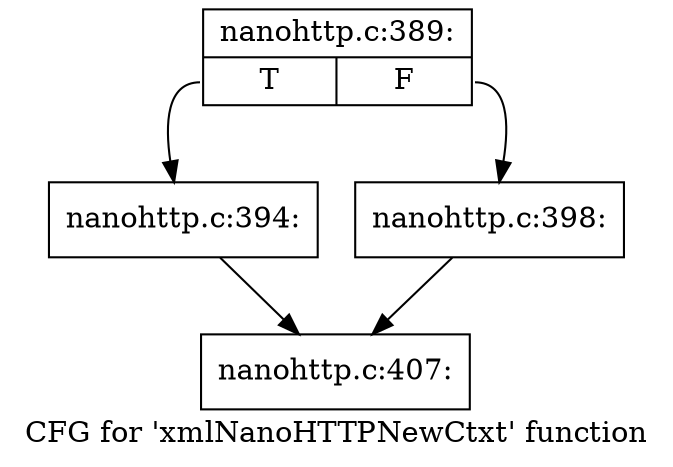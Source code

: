 digraph "CFG for 'xmlNanoHTTPNewCtxt' function" {
	label="CFG for 'xmlNanoHTTPNewCtxt' function";

	Node0x4455860 [shape=record,label="{nanohttp.c:389:|{<s0>T|<s1>F}}"];
	Node0x4455860:s0 -> Node0x445dc10;
	Node0x4455860:s1 -> Node0x445dc60;
	Node0x445dc10 [shape=record,label="{nanohttp.c:394:}"];
	Node0x445dc10 -> Node0x4455c80;
	Node0x445dc60 [shape=record,label="{nanohttp.c:398:}"];
	Node0x445dc60 -> Node0x4455c80;
	Node0x4455c80 [shape=record,label="{nanohttp.c:407:}"];
}
